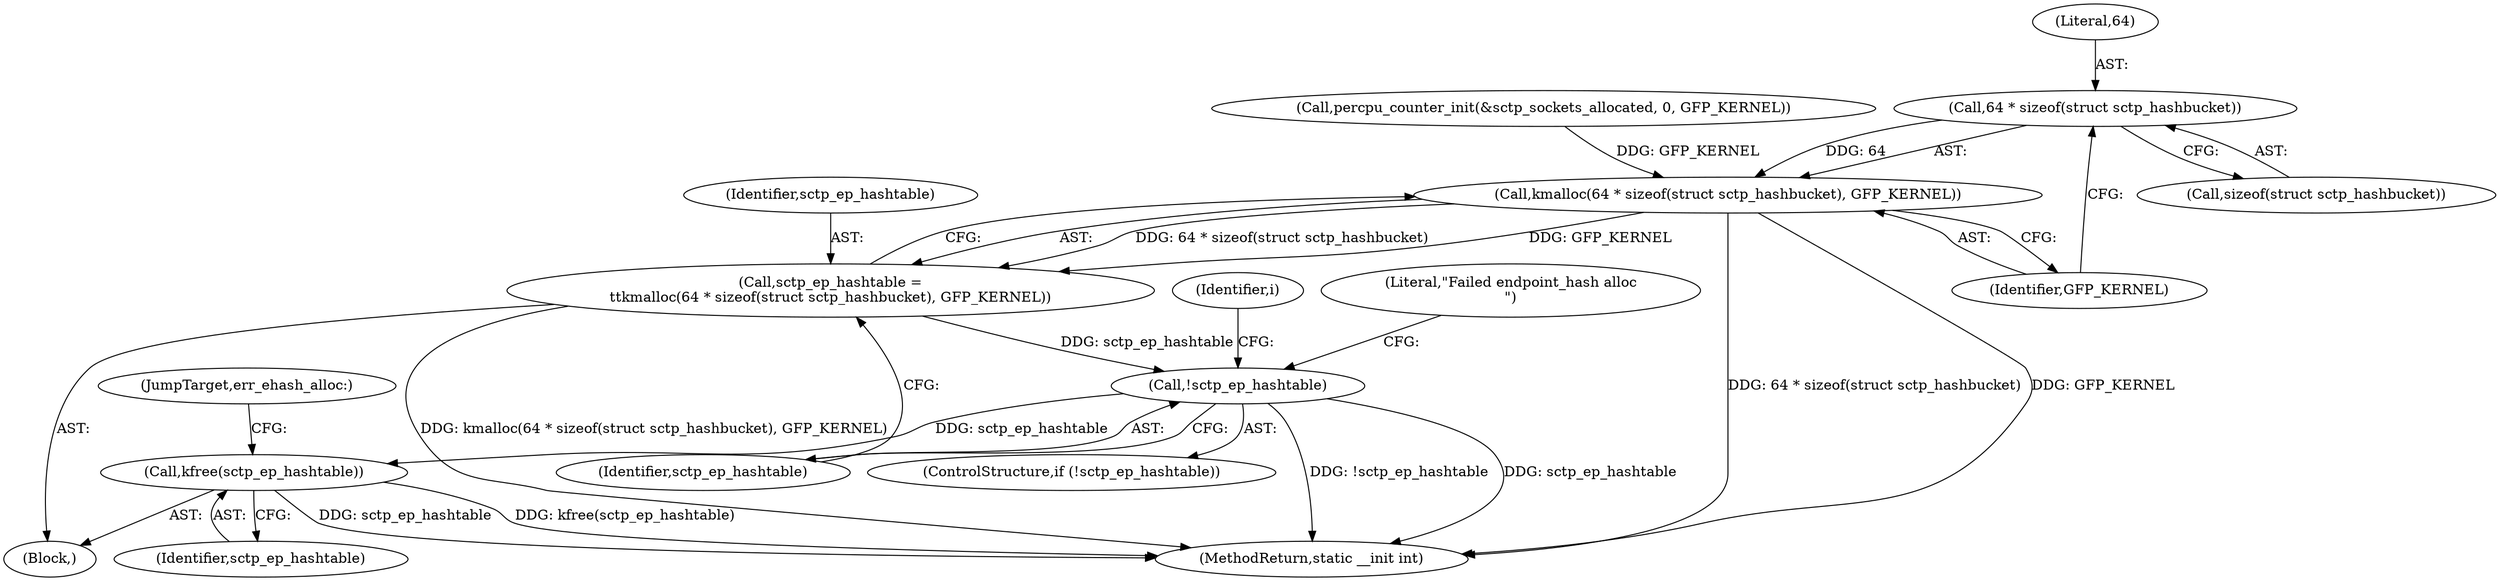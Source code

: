 digraph "0_linux_8e2d61e0aed2b7c4ecb35844fe07e0b2b762dee4_0@API" {
"1000381" [label="(Call,64 * sizeof(struct sctp_hashbucket))"];
"1000380" [label="(Call,kmalloc(64 * sizeof(struct sctp_hashbucket), GFP_KERNEL))"];
"1000378" [label="(Call,sctp_ep_hashtable =\n\t\tkmalloc(64 * sizeof(struct sctp_hashbucket), GFP_KERNEL))"];
"1000387" [label="(Call,!sctp_ep_hashtable)"];
"1000564" [label="(Call,kfree(sctp_ep_hashtable))"];
"1000399" [label="(Identifier,i)"];
"1000383" [label="(Call,sizeof(struct sctp_hashbucket))"];
"1000381" [label="(Call,64 * sizeof(struct sctp_hashbucket))"];
"1000380" [label="(Call,kmalloc(64 * sizeof(struct sctp_hashbucket), GFP_KERNEL))"];
"1000388" [label="(Identifier,sctp_ep_hashtable)"];
"1000387" [label="(Call,!sctp_ep_hashtable)"];
"1000382" [label="(Literal,64)"];
"1000385" [label="(Identifier,GFP_KERNEL)"];
"1000564" [label="(Call,kfree(sctp_ep_hashtable))"];
"1000565" [label="(Identifier,sctp_ep_hashtable)"];
"1000112" [label="(Block,)"];
"1000566" [label="(JumpTarget,err_ehash_alloc:)"];
"1000158" [label="(Call,percpu_counter_init(&sctp_sockets_allocated, 0, GFP_KERNEL))"];
"1000379" [label="(Identifier,sctp_ep_hashtable)"];
"1000378" [label="(Call,sctp_ep_hashtable =\n\t\tkmalloc(64 * sizeof(struct sctp_hashbucket), GFP_KERNEL))"];
"1000587" [label="(MethodReturn,static __init int)"];
"1000391" [label="(Literal,\"Failed endpoint_hash alloc\n\")"];
"1000386" [label="(ControlStructure,if (!sctp_ep_hashtable))"];
"1000381" -> "1000380"  [label="AST: "];
"1000381" -> "1000383"  [label="CFG: "];
"1000382" -> "1000381"  [label="AST: "];
"1000383" -> "1000381"  [label="AST: "];
"1000385" -> "1000381"  [label="CFG: "];
"1000381" -> "1000380"  [label="DDG: 64"];
"1000380" -> "1000378"  [label="AST: "];
"1000380" -> "1000385"  [label="CFG: "];
"1000385" -> "1000380"  [label="AST: "];
"1000378" -> "1000380"  [label="CFG: "];
"1000380" -> "1000587"  [label="DDG: 64 * sizeof(struct sctp_hashbucket)"];
"1000380" -> "1000587"  [label="DDG: GFP_KERNEL"];
"1000380" -> "1000378"  [label="DDG: 64 * sizeof(struct sctp_hashbucket)"];
"1000380" -> "1000378"  [label="DDG: GFP_KERNEL"];
"1000158" -> "1000380"  [label="DDG: GFP_KERNEL"];
"1000378" -> "1000112"  [label="AST: "];
"1000379" -> "1000378"  [label="AST: "];
"1000388" -> "1000378"  [label="CFG: "];
"1000378" -> "1000587"  [label="DDG: kmalloc(64 * sizeof(struct sctp_hashbucket), GFP_KERNEL)"];
"1000378" -> "1000387"  [label="DDG: sctp_ep_hashtable"];
"1000387" -> "1000386"  [label="AST: "];
"1000387" -> "1000388"  [label="CFG: "];
"1000388" -> "1000387"  [label="AST: "];
"1000391" -> "1000387"  [label="CFG: "];
"1000399" -> "1000387"  [label="CFG: "];
"1000387" -> "1000587"  [label="DDG: sctp_ep_hashtable"];
"1000387" -> "1000587"  [label="DDG: !sctp_ep_hashtable"];
"1000387" -> "1000564"  [label="DDG: sctp_ep_hashtable"];
"1000564" -> "1000112"  [label="AST: "];
"1000564" -> "1000565"  [label="CFG: "];
"1000565" -> "1000564"  [label="AST: "];
"1000566" -> "1000564"  [label="CFG: "];
"1000564" -> "1000587"  [label="DDG: sctp_ep_hashtable"];
"1000564" -> "1000587"  [label="DDG: kfree(sctp_ep_hashtable)"];
}
